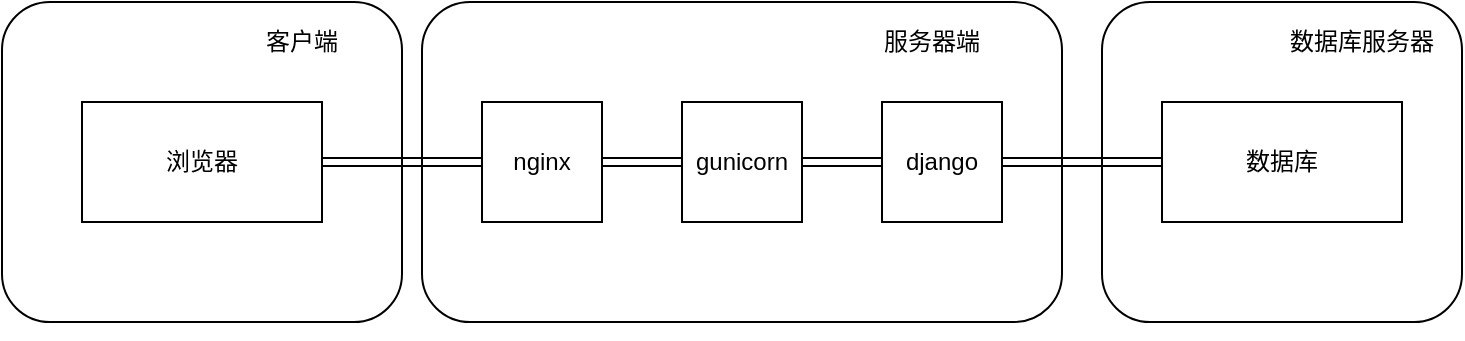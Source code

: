 <mxfile version="10.6.1" type="github"><diagram id="AC-1kXLPChe2dH8mtKl8" name="Page-1"><mxGraphModel dx="1010" dy="501" grid="0" gridSize="10" guides="1" tooltips="1" connect="1" arrows="1" fold="1" page="1" pageScale="1" pageWidth="827" pageHeight="1169" math="0" shadow="0"><root><mxCell id="0"/><mxCell id="1" parent="0"/><mxCell id="detTC2EuyR7A3KsmjtE6-18" value="" style="rounded=1;whiteSpace=wrap;html=1;" vertex="1" parent="1"><mxGeometry x="50" y="260" width="200" height="160" as="geometry"/></mxCell><mxCell id="detTC2EuyR7A3KsmjtE6-17" value="" style="rounded=1;whiteSpace=wrap;html=1;" vertex="1" parent="1"><mxGeometry x="600" y="260" width="180" height="160" as="geometry"/></mxCell><mxCell id="detTC2EuyR7A3KsmjtE6-16" value="" style="edgeStyle=orthogonalEdgeStyle;shape=link;rounded=0;orthogonalLoop=1;jettySize=auto;html=1;" edge="1" parent="1" source="detTC2EuyR7A3KsmjtE6-7" target="detTC2EuyR7A3KsmjtE6-1"><mxGeometry relative="1" as="geometry"/></mxCell><mxCell id="detTC2EuyR7A3KsmjtE6-7" value="" style="rounded=1;whiteSpace=wrap;html=1;" vertex="1" parent="1"><mxGeometry x="260" y="260" width="320" height="160" as="geometry"/></mxCell><mxCell id="detTC2EuyR7A3KsmjtE6-4" value="" style="edgeStyle=orthogonalEdgeStyle;rounded=0;orthogonalLoop=1;jettySize=auto;html=1;shape=link;" edge="1" parent="1" source="detTC2EuyR7A3KsmjtE6-1" target="detTC2EuyR7A3KsmjtE6-3"><mxGeometry relative="1" as="geometry"/></mxCell><mxCell id="detTC2EuyR7A3KsmjtE6-1" value="浏览器" style="rounded=0;whiteSpace=wrap;html=1;" vertex="1" parent="1"><mxGeometry x="90" y="310" width="120" height="60" as="geometry"/></mxCell><mxCell id="detTC2EuyR7A3KsmjtE6-6" value="" style="edgeStyle=orthogonalEdgeStyle;rounded=0;orthogonalLoop=1;jettySize=auto;html=1;shape=link;" edge="1" parent="1" source="detTC2EuyR7A3KsmjtE6-3" target="detTC2EuyR7A3KsmjtE6-5"><mxGeometry relative="1" as="geometry"/></mxCell><mxCell id="detTC2EuyR7A3KsmjtE6-3" value="nginx" style="rounded=0;whiteSpace=wrap;html=1;" vertex="1" parent="1"><mxGeometry x="290" y="310" width="60" height="60" as="geometry"/></mxCell><mxCell id="detTC2EuyR7A3KsmjtE6-10" value="" style="edgeStyle=orthogonalEdgeStyle;rounded=0;orthogonalLoop=1;jettySize=auto;html=1;shape=link;" edge="1" parent="1" source="detTC2EuyR7A3KsmjtE6-5" target="detTC2EuyR7A3KsmjtE6-9"><mxGeometry relative="1" as="geometry"/></mxCell><mxCell id="detTC2EuyR7A3KsmjtE6-5" value="gunicorn" style="rounded=0;whiteSpace=wrap;html=1;" vertex="1" parent="1"><mxGeometry x="390" y="310" width="60" height="60" as="geometry"/></mxCell><mxCell id="detTC2EuyR7A3KsmjtE6-15" value="" style="edgeStyle=orthogonalEdgeStyle;rounded=0;orthogonalLoop=1;jettySize=auto;html=1;entryX=0;entryY=0.5;entryDx=0;entryDy=0;shape=link;" edge="1" parent="1" source="detTC2EuyR7A3KsmjtE6-9" target="detTC2EuyR7A3KsmjtE6-11"><mxGeometry relative="1" as="geometry"><mxPoint x="620" y="340" as="targetPoint"/></mxGeometry></mxCell><mxCell id="detTC2EuyR7A3KsmjtE6-9" value="django" style="rounded=0;whiteSpace=wrap;html=1;" vertex="1" parent="1"><mxGeometry x="490" y="310" width="60" height="60" as="geometry"/></mxCell><mxCell id="detTC2EuyR7A3KsmjtE6-8" style="edgeStyle=orthogonalEdgeStyle;rounded=0;orthogonalLoop=1;jettySize=auto;html=1;exitX=0.5;exitY=1;exitDx=0;exitDy=0;" edge="1" parent="1" source="detTC2EuyR7A3KsmjtE6-7" target="detTC2EuyR7A3KsmjtE6-7"><mxGeometry relative="1" as="geometry"/></mxCell><mxCell id="detTC2EuyR7A3KsmjtE6-11" value="数据库" style="rounded=0;whiteSpace=wrap;html=1;" vertex="1" parent="1"><mxGeometry x="630" y="310" width="120" height="60" as="geometry"/></mxCell><mxCell id="detTC2EuyR7A3KsmjtE6-19" value="客户端" style="text;html=1;strokeColor=none;fillColor=none;align=center;verticalAlign=middle;whiteSpace=wrap;rounded=0;" vertex="1" parent="1"><mxGeometry x="180" y="270" width="40" height="20" as="geometry"/></mxCell><mxCell id="detTC2EuyR7A3KsmjtE6-20" value="服务器端" style="text;html=1;strokeColor=none;fillColor=none;align=center;verticalAlign=middle;whiteSpace=wrap;rounded=0;" vertex="1" parent="1"><mxGeometry x="480" y="270" width="70" height="20" as="geometry"/></mxCell><mxCell id="detTC2EuyR7A3KsmjtE6-21" value="数据库服务器" style="text;html=1;strokeColor=none;fillColor=none;align=center;verticalAlign=middle;whiteSpace=wrap;rounded=0;" vertex="1" parent="1"><mxGeometry x="690" y="270" width="80" height="20" as="geometry"/></mxCell></root></mxGraphModel></diagram></mxfile>